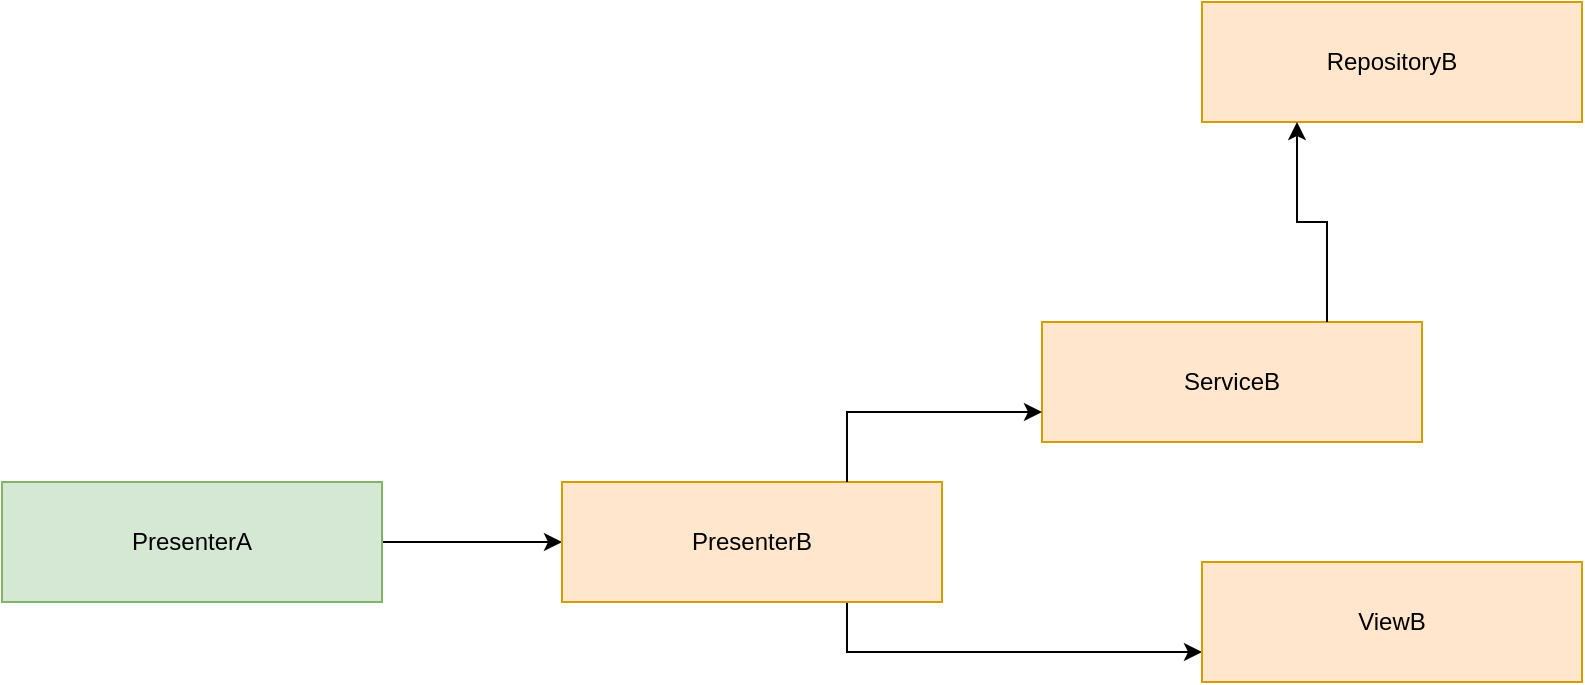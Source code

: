 <mxfile version="15.2.7" type="device"><diagram id="JZGQkXw8ERoFJyRK1KkJ" name="Страница 1"><mxGraphModel dx="1086" dy="1975" grid="1" gridSize="10" guides="1" tooltips="1" connect="1" arrows="1" fold="1" page="1" pageScale="1" pageWidth="827" pageHeight="1169" math="0" shadow="0"><root><mxCell id="0"/><mxCell id="1" parent="0"/><mxCell id="60aXsHRIbie1fu9EtVET-3" style="edgeStyle=orthogonalEdgeStyle;rounded=0;orthogonalLoop=1;jettySize=auto;html=1;exitX=1;exitY=0.5;exitDx=0;exitDy=0;entryX=0;entryY=0.5;entryDx=0;entryDy=0;" edge="1" parent="1" source="60aXsHRIbie1fu9EtVET-1" target="60aXsHRIbie1fu9EtVET-2"><mxGeometry relative="1" as="geometry"/></mxCell><mxCell id="60aXsHRIbie1fu9EtVET-1" value="PresenterA" style="rounded=0;whiteSpace=wrap;html=1;fillColor=#d5e8d4;strokeColor=#82b366;" vertex="1" parent="1"><mxGeometry x="80" y="200" width="190" height="60" as="geometry"/></mxCell><mxCell id="60aXsHRIbie1fu9EtVET-15" style="edgeStyle=orthogonalEdgeStyle;rounded=0;orthogonalLoop=1;jettySize=auto;html=1;exitX=0.75;exitY=1;exitDx=0;exitDy=0;entryX=0;entryY=0.75;entryDx=0;entryDy=0;" edge="1" parent="1" source="60aXsHRIbie1fu9EtVET-2" target="60aXsHRIbie1fu9EtVET-8"><mxGeometry relative="1" as="geometry"/></mxCell><mxCell id="60aXsHRIbie1fu9EtVET-2" value="PresenterB" style="rounded=0;whiteSpace=wrap;html=1;fillColor=#ffe6cc;strokeColor=#d79b00;" vertex="1" parent="1"><mxGeometry x="360" y="200" width="190" height="60" as="geometry"/></mxCell><mxCell id="60aXsHRIbie1fu9EtVET-4" value="ServiceB" style="rounded=0;whiteSpace=wrap;html=1;fillColor=#ffe6cc;strokeColor=#d79b00;" vertex="1" parent="1"><mxGeometry x="600" y="120" width="190" height="60" as="geometry"/></mxCell><mxCell id="60aXsHRIbie1fu9EtVET-7" style="edgeStyle=orthogonalEdgeStyle;rounded=0;orthogonalLoop=1;jettySize=auto;html=1;exitX=0.75;exitY=0;exitDx=0;exitDy=0;entryX=0;entryY=0.75;entryDx=0;entryDy=0;" edge="1" parent="1" source="60aXsHRIbie1fu9EtVET-2" target="60aXsHRIbie1fu9EtVET-4"><mxGeometry x="360" y="-40" as="geometry"/></mxCell><mxCell id="60aXsHRIbie1fu9EtVET-5" value="RepositoryB" style="rounded=0;whiteSpace=wrap;html=1;fillColor=#ffe6cc;strokeColor=#d79b00;" vertex="1" parent="1"><mxGeometry x="680" y="-40" width="190" height="60" as="geometry"/></mxCell><mxCell id="60aXsHRIbie1fu9EtVET-6" style="edgeStyle=orthogonalEdgeStyle;rounded=0;orthogonalLoop=1;jettySize=auto;html=1;exitX=0.75;exitY=0;exitDx=0;exitDy=0;entryX=0.25;entryY=1;entryDx=0;entryDy=0;" edge="1" parent="1" source="60aXsHRIbie1fu9EtVET-4" target="60aXsHRIbie1fu9EtVET-5"><mxGeometry x="360" y="-40" as="geometry"/></mxCell><mxCell id="60aXsHRIbie1fu9EtVET-8" value="ViewB" style="rounded=0;whiteSpace=wrap;html=1;fillColor=#ffe6cc;strokeColor=#d79b00;" vertex="1" parent="1"><mxGeometry x="680" y="240" width="190" height="60" as="geometry"/></mxCell></root></mxGraphModel></diagram></mxfile>